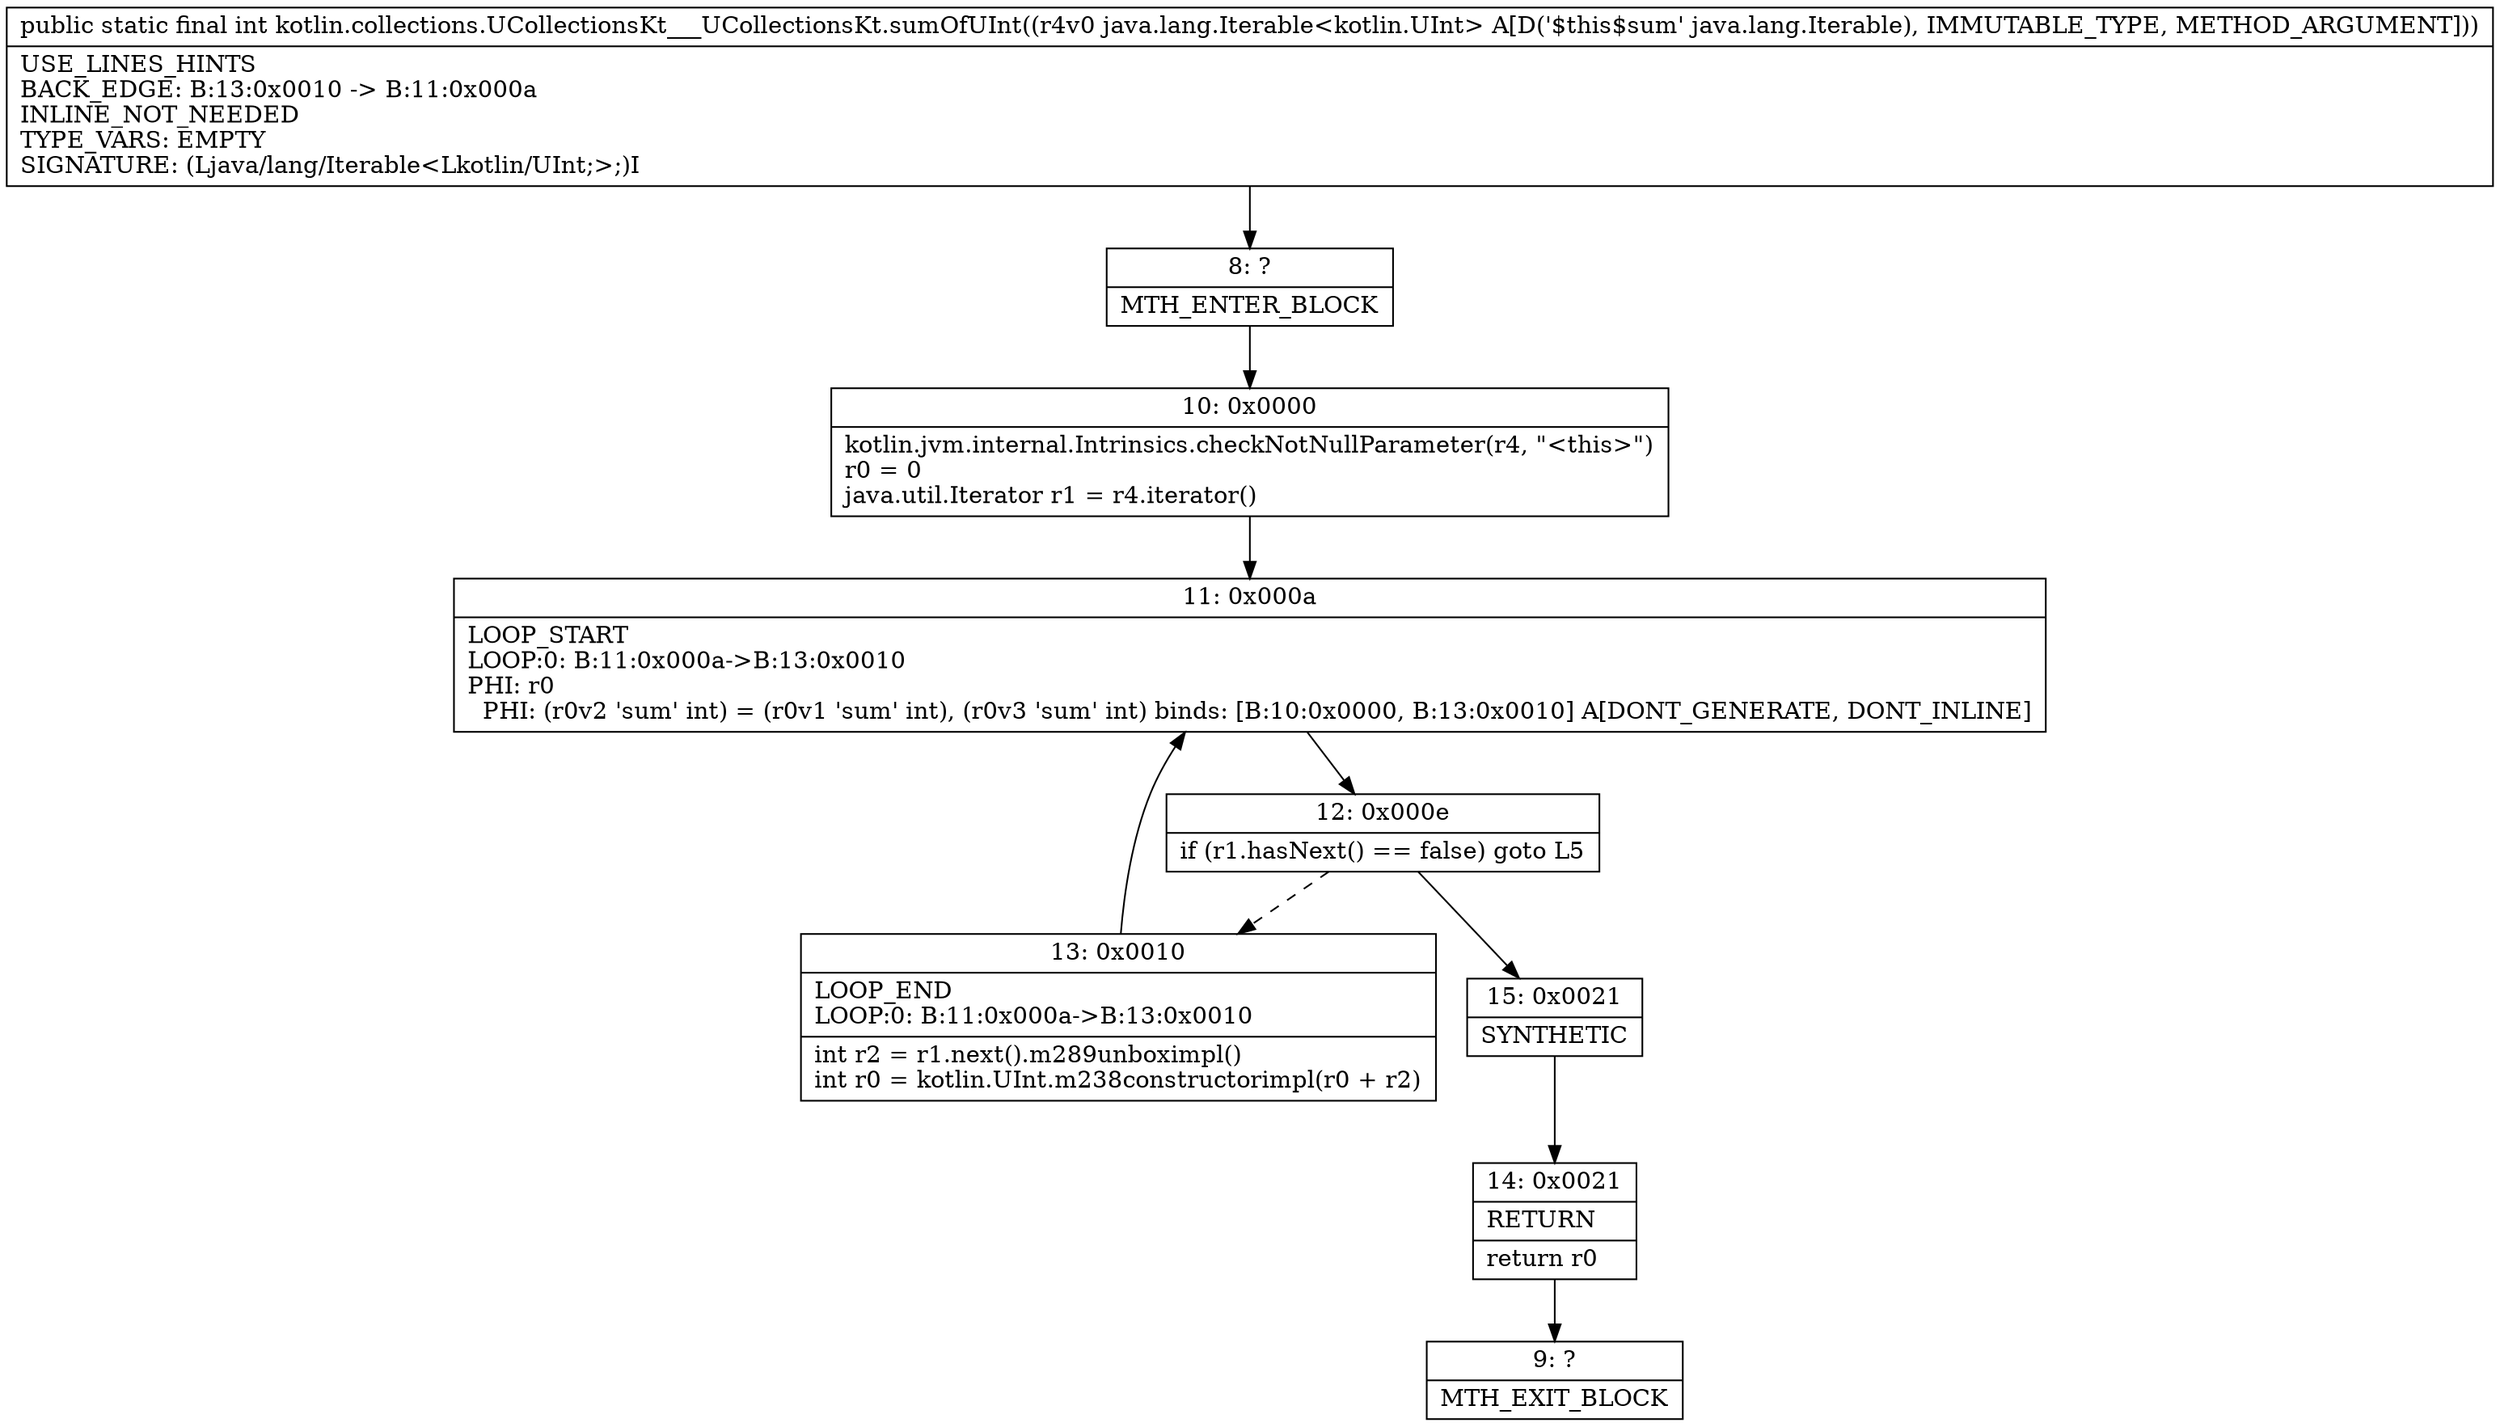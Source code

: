 digraph "CFG forkotlin.collections.UCollectionsKt___UCollectionsKt.sumOfUInt(Ljava\/lang\/Iterable;)I" {
Node_8 [shape=record,label="{8\:\ ?|MTH_ENTER_BLOCK\l}"];
Node_10 [shape=record,label="{10\:\ 0x0000|kotlin.jvm.internal.Intrinsics.checkNotNullParameter(r4, \"\<this\>\")\lr0 = 0\ljava.util.Iterator r1 = r4.iterator()\l}"];
Node_11 [shape=record,label="{11\:\ 0x000a|LOOP_START\lLOOP:0: B:11:0x000a\-\>B:13:0x0010\lPHI: r0 \l  PHI: (r0v2 'sum' int) = (r0v1 'sum' int), (r0v3 'sum' int) binds: [B:10:0x0000, B:13:0x0010] A[DONT_GENERATE, DONT_INLINE]\l}"];
Node_12 [shape=record,label="{12\:\ 0x000e|if (r1.hasNext() == false) goto L5\l}"];
Node_13 [shape=record,label="{13\:\ 0x0010|LOOP_END\lLOOP:0: B:11:0x000a\-\>B:13:0x0010\l|int r2 = r1.next().m289unboximpl()\lint r0 = kotlin.UInt.m238constructorimpl(r0 + r2)\l}"];
Node_15 [shape=record,label="{15\:\ 0x0021|SYNTHETIC\l}"];
Node_14 [shape=record,label="{14\:\ 0x0021|RETURN\l|return r0\l}"];
Node_9 [shape=record,label="{9\:\ ?|MTH_EXIT_BLOCK\l}"];
MethodNode[shape=record,label="{public static final int kotlin.collections.UCollectionsKt___UCollectionsKt.sumOfUInt((r4v0 java.lang.Iterable\<kotlin.UInt\> A[D('$this$sum' java.lang.Iterable), IMMUTABLE_TYPE, METHOD_ARGUMENT]))  | USE_LINES_HINTS\lBACK_EDGE: B:13:0x0010 \-\> B:11:0x000a\lINLINE_NOT_NEEDED\lTYPE_VARS: EMPTY\lSIGNATURE: (Ljava\/lang\/Iterable\<Lkotlin\/UInt;\>;)I\l}"];
MethodNode -> Node_8;Node_8 -> Node_10;
Node_10 -> Node_11;
Node_11 -> Node_12;
Node_12 -> Node_13[style=dashed];
Node_12 -> Node_15;
Node_13 -> Node_11;
Node_15 -> Node_14;
Node_14 -> Node_9;
}

